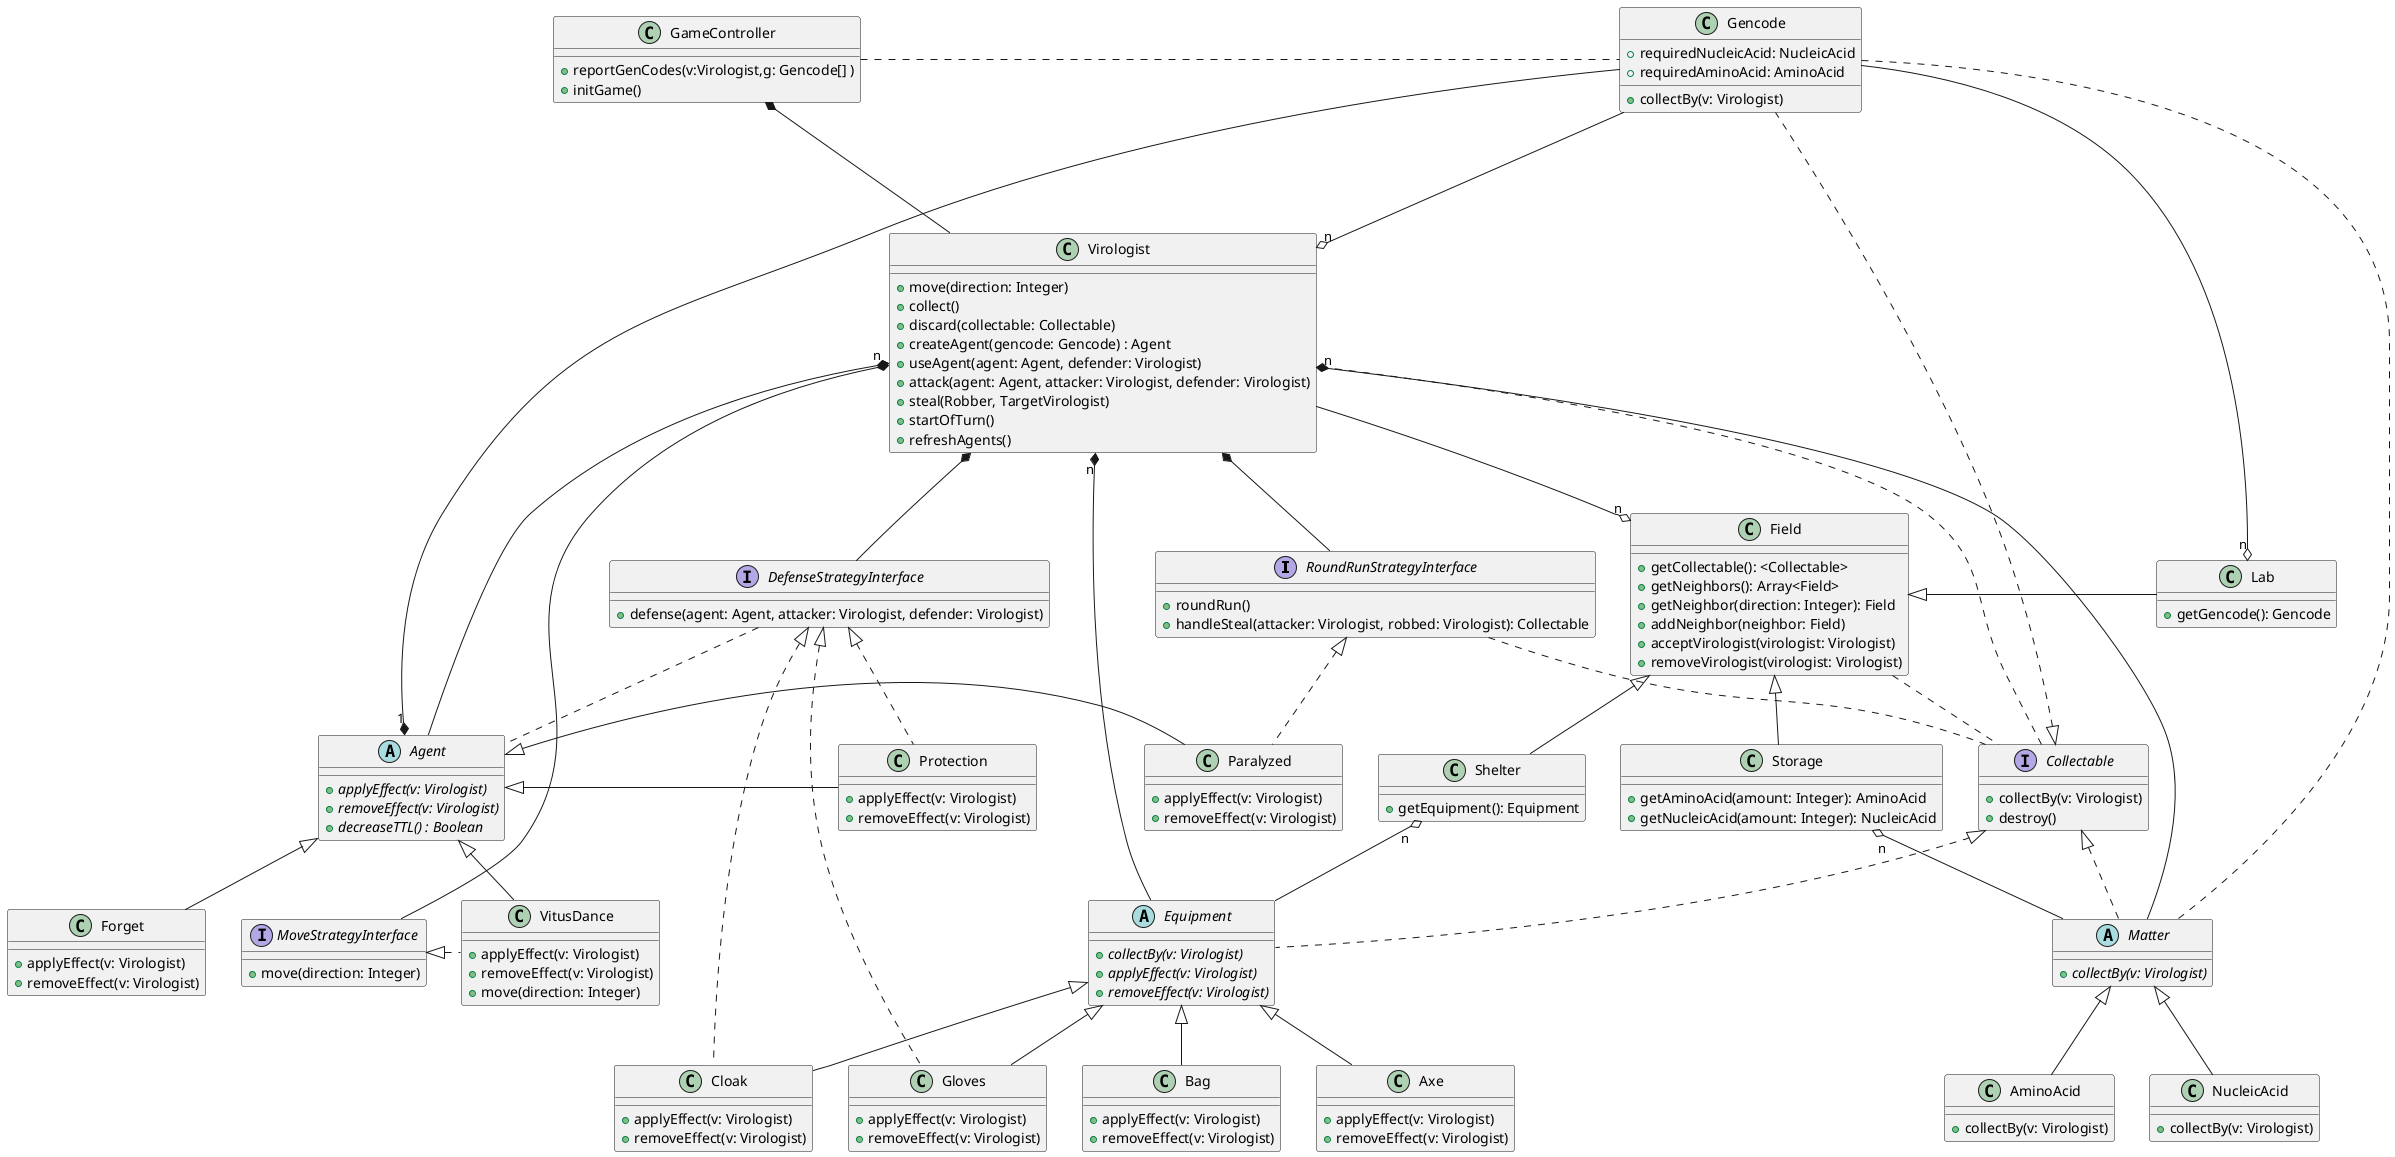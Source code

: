 @startuml

'The class diagram doesn't show implicit getters and setters for fields!

interface RoundRunStrategyInterface{
    +roundRun()
    +handleSteal(attacker: Virologist, robbed: Virologist): Collectable
}

interface MoveStrategyInterface{
    +move(direction: Integer)
}

interface DefenseStrategyInterface{
    +defense(agent: Agent, attacker: Virologist, defender: Virologist)
}


interface Collectable{
    +collectBy(v: Virologist)
    +destroy()
}

class GameController {
    'Handle the turns, this knows the order of virologists, and calls the appropriate round() functions
    '+endOfTurn(virologist: Virologist)
    'Checks if the virologist won the game
    +reportGenCodes(v:Virologist,g: Gencode[] )
    +initGame()
    '+gameOver()
}

class Field{
    +getCollectable(): <Collectable>
    +getNeighbors(): Array<Field>
    +getNeighbor(direction: Integer): Field
    +addNeighbor(neighbor: Field)
    +acceptVirologist(virologist: Virologist)
    +removeVirologist(virologist: Virologist)
}

class Lab{
    +getGencode(): Gencode
}

class Storage{
    +getAminoAcid(amount: Integer): AminoAcid
    +getNucleicAcid(amount: Integer): NucleicAcid
}

class Shelter{
    '+getEquipmentCount(): Integer
    +getEquipment(): Equipment
}

class Virologist {
    +move(direction: Integer)
    'In the collect function we can use the this.getField()
    +collect()
    +discard(collectable: Collectable)
    +createAgent(gencode: Gencode) : Agent
    +useAgent(agent: Agent, defender: Virologist)
    +attack(agent: Agent, attacker: Virologist, defender: Virologist)
    +steal(Robber, TargetVirologist)
    +startOfTurn()
    'Iterates over all the Agents in the virologist and calls their decreaseTTL() function
    +refreshAgents()
}

abstract class Matter {
    {abstract} +collectBy(v: Virologist)
}

class AminoAcid{
    +collectBy(v: Virologist)
}
class NucleicAcid{
    +collectBy(v: Virologist)
}

abstract class Equipment {
    {abstract} +collectBy(v: Virologist)
    {abstract} +applyEffect(v: Virologist)
    {abstract} +removeEffect(v: Virologist)
}

class Cloak{
    +applyEffect(v: Virologist)
    +removeEffect(v: Virologist)
}

class Gloves{
    +applyEffect(v: Virologist)
    +removeEffect(v: Virologist)
}

class Bag{
    +applyEffect(v: Virologist)
    +removeEffect(v: Virologist)
}
class Axe{
    +applyEffect(v: Virologist)
    +removeEffect(v: Virologist)
}

abstract class Agent{
    {abstract} +applyEffect(v: Virologist)
    {abstract} +removeEffect(v: Virologist)
    'Each agent has a time to live value, and when it reaches 0, it is destroyed
    'The return value means if the agent is still alive
    {abstract} +decreaseTTL() : Boolean
}

class VitusDance{
    +applyEffect(v: Virologist)
    +removeEffect(v: Virologist)
    +move(direction: Integer)
}

class Protection{
    +applyEffect(v: Virologist)
    +removeEffect(v: Virologist)
}

class Paralyzed{
    +applyEffect(v: Virologist)
    +removeEffect(v: Virologist)
}

class Forget{
    +applyEffect(v: Virologist)
    +removeEffect(v: Virologist)
}

'This Gencode is basically the crafting receipt of the Agent
class Gencode {
    +requiredNucleicAcid: NucleicAcid
    + requiredAminoAcid: AminoAcid
    +collectBy(v: Virologist)
}

GameController *-d Virologist
'GameController *-- Gencode

Field <|- Lab
Field <|-- Storage
Field <|-- Shelter

Lab "n" o-- Gencode
Shelter "n" o-- Equipment
Storage "n" o-- Matter

Virologist *-r- RoundRunStrategyInterface
Virologist *-- MoveStrategyInterface
Virologist *-- DefenseStrategyInterface
Virologist --o "n" Field
Virologist "n" *-- Agent
Virologist "n" *-- Matter
Virologist "n" *-- Equipment
Virologist "n" o-u-- Gencode

Matter <|-- AminoAcid
Matter <|-- NucleicAcid

Equipment <|-- Cloak
Equipment <|-- Gloves
Equipment <|-- Bag
Equipment <|-- Axe

Agent <|-- VitusDance
Agent <|- Protection
Agent <|- Paralyzed
Agent <|-- Forget
Agent "1" *-- Gencode

RoundRunStrategyInterface <|. Paralyzed
MoveStrategyInterface <|. VitusDance
DefenseStrategyInterface <|.. Protection
DefenseStrategyInterface <|.. Cloak
DefenseStrategyInterface <|.. Gloves

Collectable <|. Gencode
Collectable <|.. Equipment
Collectable <|. Matter

'Implicit stuff, comment it out for easier readability
RoundRunStrategyInterface .. Collectable
DefenseStrategyInterface .. Agent
DefenseStrategyInterface .[hidden]. Virologist
Collectable .. Virologist
GameController . Gencode
Field .. Collectable
'Field .. Virologist
Gencode .. Matter

@enduml
